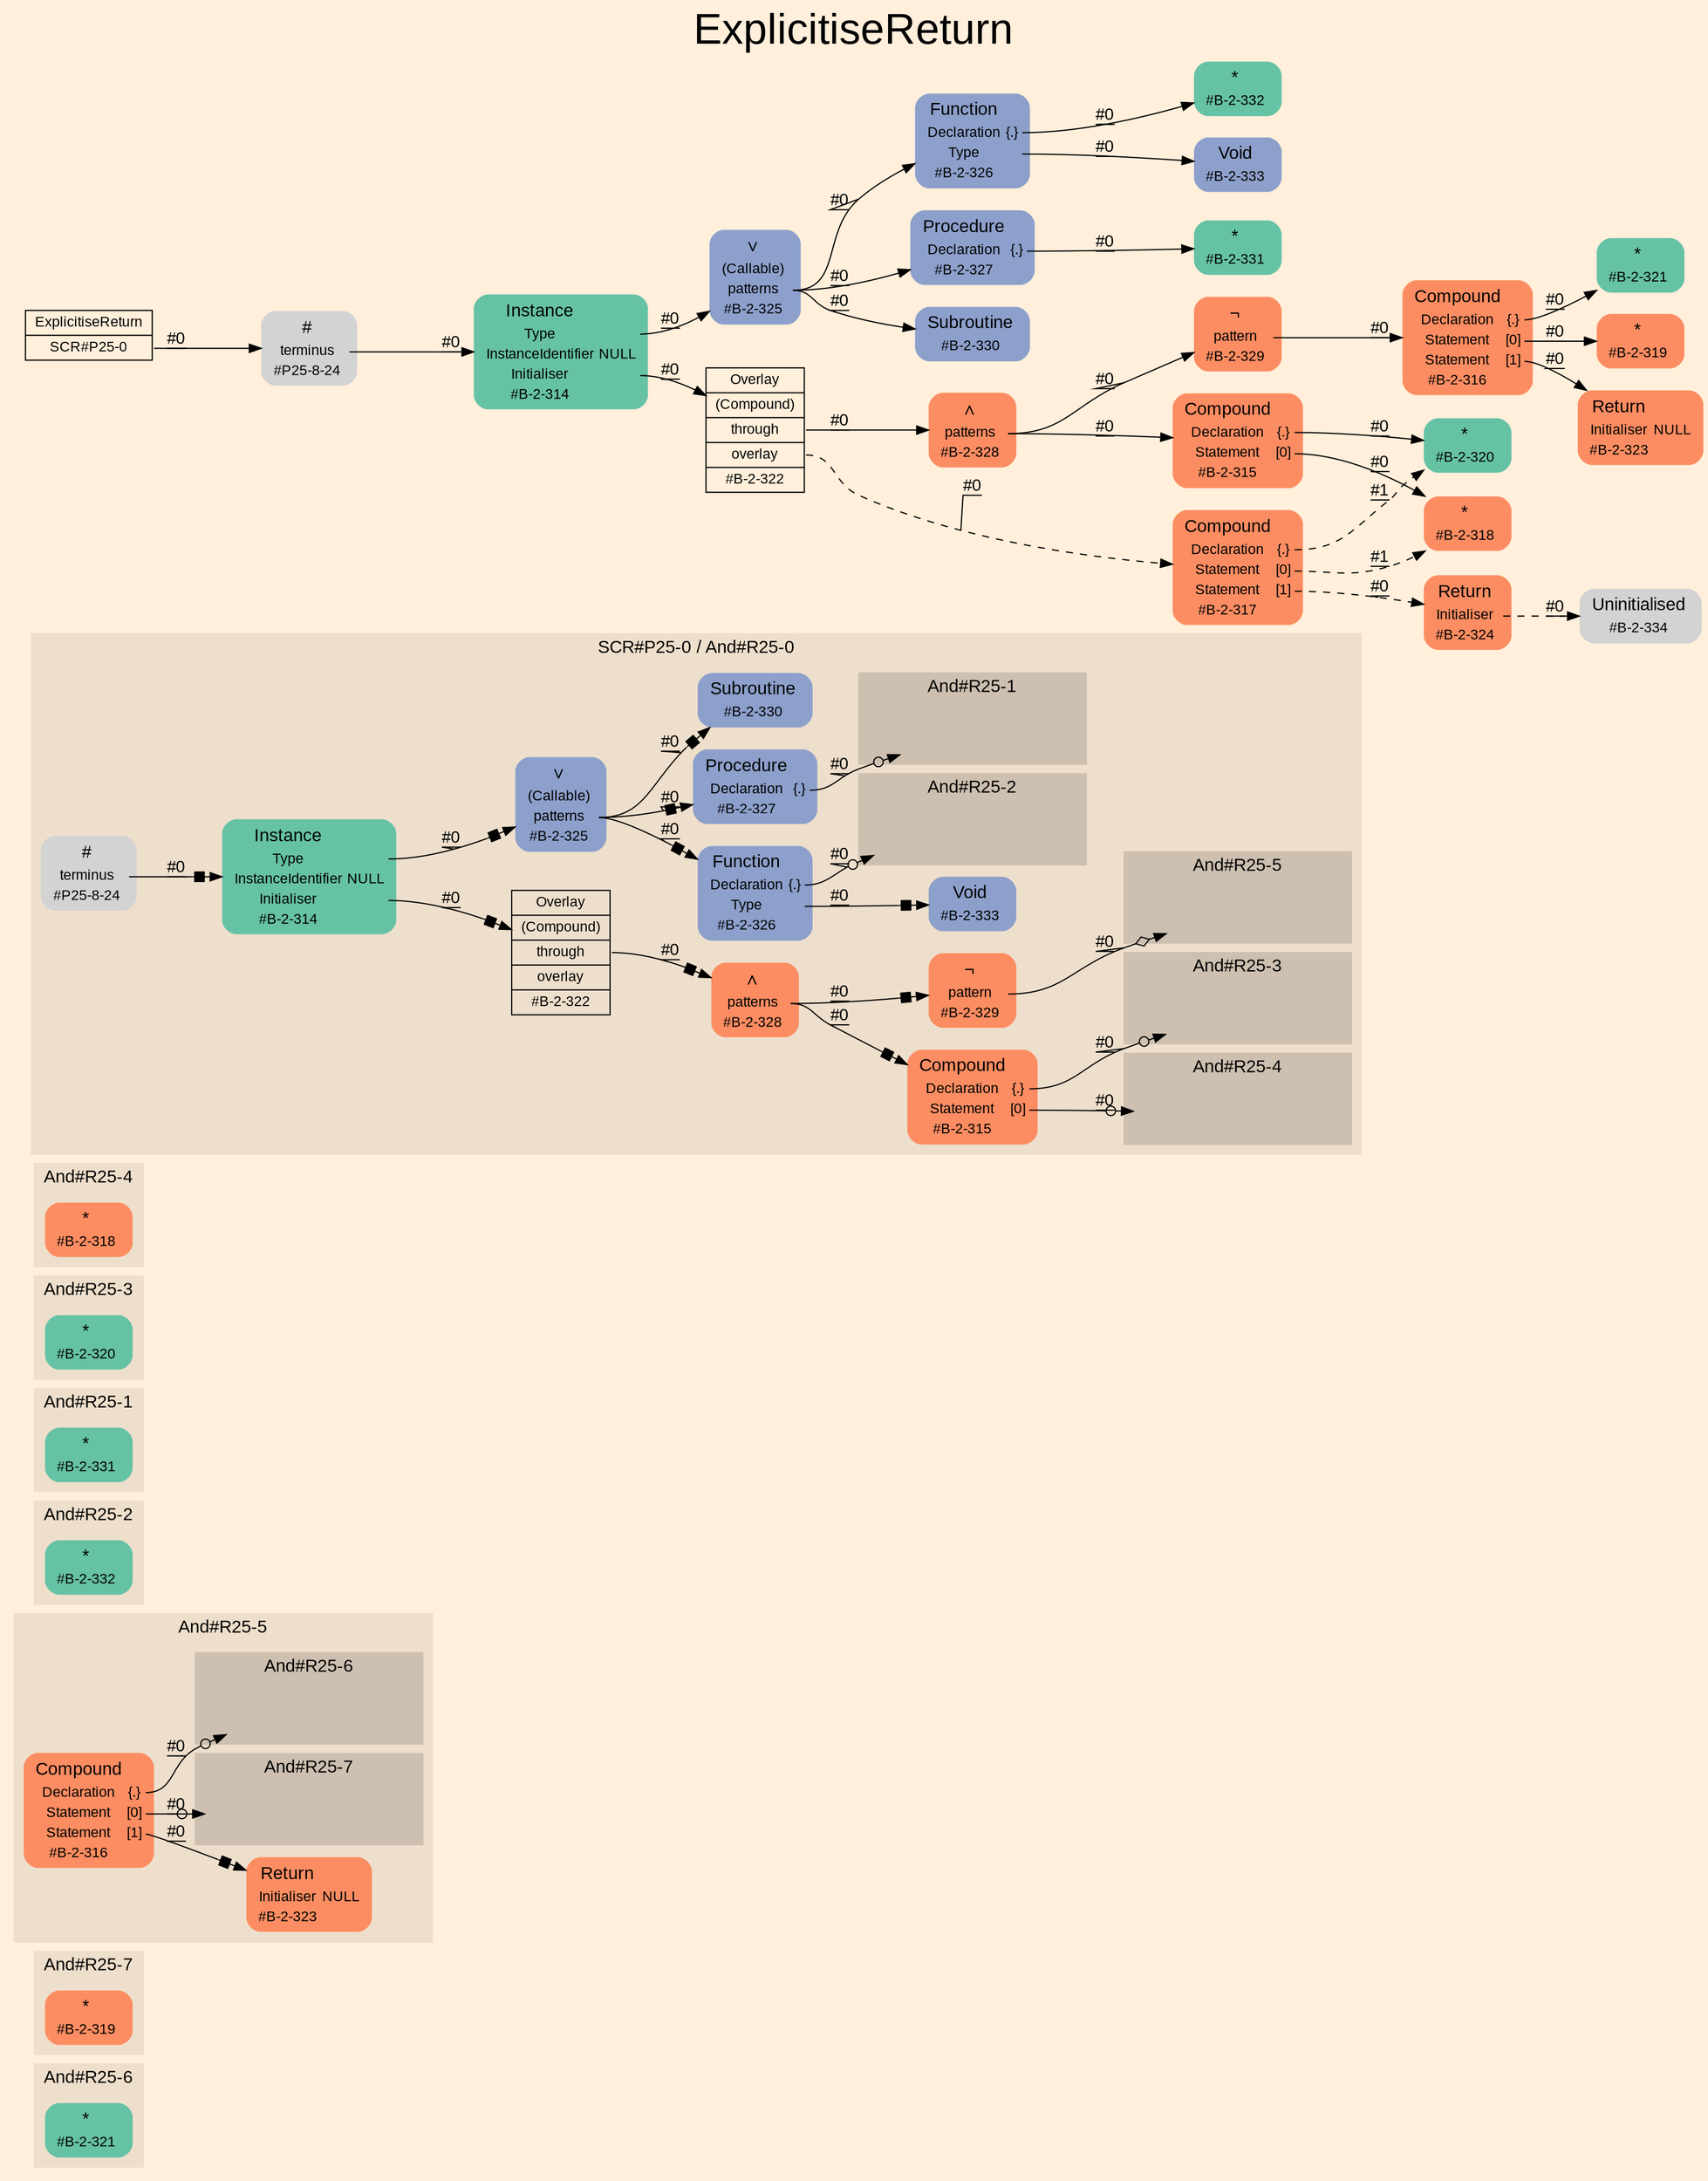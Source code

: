 digraph "ExplicitiseReturn" {
label = "ExplicitiseReturn"
labelloc = t
fontsize = "36"
graph [
    rankdir = "LR"
    ranksep = 0.3
    bgcolor = antiquewhite1
    color = black
    fontcolor = black
    fontname = "Arial"
];
node [
    fontname = "Arial"
];
edge [
    fontname = "Arial"
];

// -------------------- figure And#R25-6 --------------------
// -------- region And#R25-6 ----------
subgraph "clusterAnd#R25-6" {
    label = "And#R25-6"
    style = "filled"
    color = antiquewhite2
    fontsize = "15"
    // -------- block And#R25-6[#B-2-321] ----------
    "And#R25-6[#B-2-321]" [
        shape = "plaintext"
        fillcolor = "/set28/1"
        label = <<TABLE BORDER="0" CELLBORDER="0" CELLSPACING="0">
         <TR><TD><FONT POINT-SIZE="15.0">*</FONT></TD><TD></TD></TR>
         <TR><TD>#B-2-321</TD><TD PORT="port0"></TD></TR>
        </TABLE>>
        style = "rounded,filled"
        fontsize = "12"
    ];
    
}


// -------------------- figure And#R25-7 --------------------
// -------- region And#R25-7 ----------
subgraph "clusterAnd#R25-7" {
    label = "And#R25-7"
    style = "filled"
    color = antiquewhite2
    fontsize = "15"
    // -------- block And#R25-7[#B-2-319] ----------
    "And#R25-7[#B-2-319]" [
        shape = "plaintext"
        fillcolor = "/set28/2"
        label = <<TABLE BORDER="0" CELLBORDER="0" CELLSPACING="0">
         <TR><TD><FONT POINT-SIZE="15.0">*</FONT></TD><TD></TD></TR>
         <TR><TD>#B-2-319</TD><TD PORT="port0"></TD></TR>
        </TABLE>>
        style = "rounded,filled"
        fontsize = "12"
    ];
    
}


// -------------------- figure And#R25-5 --------------------
// -------- region And#R25-5 ----------
subgraph "clusterAnd#R25-5" {
    label = "And#R25-5"
    style = "filled"
    color = antiquewhite2
    fontsize = "15"
    // -------- block And#R25-5[#B-2-316] ----------
    "And#R25-5[#B-2-316]" [
        shape = "plaintext"
        fillcolor = "/set28/2"
        label = <<TABLE BORDER="0" CELLBORDER="0" CELLSPACING="0">
         <TR><TD><FONT POINT-SIZE="15.0">Compound</FONT></TD><TD></TD></TR>
         <TR><TD>Declaration</TD><TD PORT="port0">{.}</TD></TR>
         <TR><TD>Statement</TD><TD PORT="port1">[0]</TD></TR>
         <TR><TD>Statement</TD><TD PORT="port2">[1]</TD></TR>
         <TR><TD>#B-2-316</TD><TD PORT="port3"></TD></TR>
        </TABLE>>
        style = "rounded,filled"
        fontsize = "12"
    ];
    
    "And#R25-5[#B-2-316]":port0 -> "#0->And#R25-5[#B-2-321]" [
        arrowhead="normalnoneodot"
        label = "#0"
        decorate = true
        color = black
        fontcolor = black
    ];
    
    "And#R25-5[#B-2-316]":port1 -> "#0->And#R25-5[#B-2-319]" [
        arrowhead="normalnoneodot"
        label = "#0"
        decorate = true
        color = black
        fontcolor = black
    ];
    
    "And#R25-5[#B-2-316]":port2 -> "And#R25-5[#B-2-323]" [
        arrowhead="normalnonebox"
        label = "#0"
        decorate = true
        color = black
        fontcolor = black
    ];
    
    // -------- block And#R25-5[#B-2-323] ----------
    "And#R25-5[#B-2-323]" [
        shape = "plaintext"
        fillcolor = "/set28/2"
        label = <<TABLE BORDER="0" CELLBORDER="0" CELLSPACING="0">
         <TR><TD><FONT POINT-SIZE="15.0">Return</FONT></TD><TD></TD></TR>
         <TR><TD>Initialiser</TD><TD PORT="port0">NULL</TD></TR>
         <TR><TD>#B-2-323</TD><TD PORT="port1"></TD></TR>
        </TABLE>>
        style = "rounded,filled"
        fontsize = "12"
    ];
    
    // -------- region And#R25-5[And#R25-7] ----------
    subgraph "clusterAnd#R25-5[And#R25-7]" {
        label = "And#R25-7"
        style = "filled"
        color = antiquewhite3
        fontsize = "15"
        // -------- block #0->And#R25-5[#B-2-319] ----------
        "#0->And#R25-5[#B-2-319]" [
            shape = "none"
            style = "invisible"
        ];
        
    }
    
    // -------- region And#R25-5[And#R25-6] ----------
    subgraph "clusterAnd#R25-5[And#R25-6]" {
        label = "And#R25-6"
        style = "filled"
        color = antiquewhite3
        fontsize = "15"
        // -------- block #0->And#R25-5[#B-2-321] ----------
        "#0->And#R25-5[#B-2-321]" [
            shape = "none"
            style = "invisible"
        ];
        
    }
    
}


// -------------------- figure And#R25-2 --------------------
// -------- region And#R25-2 ----------
subgraph "clusterAnd#R25-2" {
    label = "And#R25-2"
    style = "filled"
    color = antiquewhite2
    fontsize = "15"
    // -------- block And#R25-2[#B-2-332] ----------
    "And#R25-2[#B-2-332]" [
        shape = "plaintext"
        fillcolor = "/set28/1"
        label = <<TABLE BORDER="0" CELLBORDER="0" CELLSPACING="0">
         <TR><TD><FONT POINT-SIZE="15.0">*</FONT></TD><TD></TD></TR>
         <TR><TD>#B-2-332</TD><TD PORT="port0"></TD></TR>
        </TABLE>>
        style = "rounded,filled"
        fontsize = "12"
    ];
    
}


// -------------------- figure And#R25-1 --------------------
// -------- region And#R25-1 ----------
subgraph "clusterAnd#R25-1" {
    label = "And#R25-1"
    style = "filled"
    color = antiquewhite2
    fontsize = "15"
    // -------- block And#R25-1[#B-2-331] ----------
    "And#R25-1[#B-2-331]" [
        shape = "plaintext"
        fillcolor = "/set28/1"
        label = <<TABLE BORDER="0" CELLBORDER="0" CELLSPACING="0">
         <TR><TD><FONT POINT-SIZE="15.0">*</FONT></TD><TD></TD></TR>
         <TR><TD>#B-2-331</TD><TD PORT="port0"></TD></TR>
        </TABLE>>
        style = "rounded,filled"
        fontsize = "12"
    ];
    
}


// -------------------- figure And#R25-3 --------------------
// -------- region And#R25-3 ----------
subgraph "clusterAnd#R25-3" {
    label = "And#R25-3"
    style = "filled"
    color = antiquewhite2
    fontsize = "15"
    // -------- block And#R25-3[#B-2-320] ----------
    "And#R25-3[#B-2-320]" [
        shape = "plaintext"
        fillcolor = "/set28/1"
        label = <<TABLE BORDER="0" CELLBORDER="0" CELLSPACING="0">
         <TR><TD><FONT POINT-SIZE="15.0">*</FONT></TD><TD></TD></TR>
         <TR><TD>#B-2-320</TD><TD PORT="port0"></TD></TR>
        </TABLE>>
        style = "rounded,filled"
        fontsize = "12"
    ];
    
}


// -------------------- figure And#R25-4 --------------------
// -------- region And#R25-4 ----------
subgraph "clusterAnd#R25-4" {
    label = "And#R25-4"
    style = "filled"
    color = antiquewhite2
    fontsize = "15"
    // -------- block And#R25-4[#B-2-318] ----------
    "And#R25-4[#B-2-318]" [
        shape = "plaintext"
        fillcolor = "/set28/2"
        label = <<TABLE BORDER="0" CELLBORDER="0" CELLSPACING="0">
         <TR><TD><FONT POINT-SIZE="15.0">*</FONT></TD><TD></TD></TR>
         <TR><TD>#B-2-318</TD><TD PORT="port0"></TD></TR>
        </TABLE>>
        style = "rounded,filled"
        fontsize = "12"
    ];
    
}


// -------------------- figure And#R25-0 --------------------
// -------- region And#R25-0 ----------
subgraph "clusterAnd#R25-0" {
    label = "SCR#P25-0 / And#R25-0"
    style = "filled"
    color = antiquewhite2
    fontsize = "15"
    // -------- block And#R25-0[#B-2-314] ----------
    "And#R25-0[#B-2-314]" [
        shape = "plaintext"
        fillcolor = "/set28/1"
        label = <<TABLE BORDER="0" CELLBORDER="0" CELLSPACING="0">
         <TR><TD><FONT POINT-SIZE="15.0">Instance</FONT></TD><TD></TD></TR>
         <TR><TD>Type</TD><TD PORT="port0"></TD></TR>
         <TR><TD>InstanceIdentifier</TD><TD PORT="port1">NULL</TD></TR>
         <TR><TD>Initialiser</TD><TD PORT="port2"></TD></TR>
         <TR><TD>#B-2-314</TD><TD PORT="port3"></TD></TR>
        </TABLE>>
        style = "rounded,filled"
        fontsize = "12"
    ];
    
    "And#R25-0[#B-2-314]":port0 -> "And#R25-0[#B-2-325]" [
        arrowhead="normalnonebox"
        label = "#0"
        decorate = true
        color = black
        fontcolor = black
    ];
    
    "And#R25-0[#B-2-314]":port2 -> "And#R25-0[#B-2-322]" [
        arrowhead="normalnonebox"
        label = "#0"
        decorate = true
        color = black
        fontcolor = black
    ];
    
    // -------- block And#R25-0[#B-2-315] ----------
    "And#R25-0[#B-2-315]" [
        shape = "plaintext"
        fillcolor = "/set28/2"
        label = <<TABLE BORDER="0" CELLBORDER="0" CELLSPACING="0">
         <TR><TD><FONT POINT-SIZE="15.0">Compound</FONT></TD><TD></TD></TR>
         <TR><TD>Declaration</TD><TD PORT="port0">{.}</TD></TR>
         <TR><TD>Statement</TD><TD PORT="port1">[0]</TD></TR>
         <TR><TD>#B-2-315</TD><TD PORT="port2"></TD></TR>
        </TABLE>>
        style = "rounded,filled"
        fontsize = "12"
    ];
    
    "And#R25-0[#B-2-315]":port0 -> "#0->And#R25-0[#B-2-320]" [
        arrowhead="normalnoneodot"
        label = "#0"
        decorate = true
        color = black
        fontcolor = black
    ];
    
    "And#R25-0[#B-2-315]":port1 -> "#0->And#R25-0[#B-2-318]" [
        arrowhead="normalnoneodot"
        label = "#0"
        decorate = true
        color = black
        fontcolor = black
    ];
    
    // -------- block And#R25-0[#B-2-322] ----------
    "And#R25-0[#B-2-322]" [
        shape = "record"
        fillcolor = antiquewhite2
        label = "<fixed> Overlay | <port0> (Compound) | <port1> through | <port2> overlay | <port3> #B-2-322"
        style = "filled"
        fontsize = "12"
        color = black
        fontcolor = black
    ];
    
    "And#R25-0[#B-2-322]":port1 -> "And#R25-0[#B-2-328]" [
        arrowhead="normalnonebox"
        label = "#0"
        decorate = true
        color = black
        fontcolor = black
    ];
    
    // -------- block And#R25-0[#B-2-325] ----------
    "And#R25-0[#B-2-325]" [
        shape = "plaintext"
        fillcolor = "/set28/3"
        label = <<TABLE BORDER="0" CELLBORDER="0" CELLSPACING="0">
         <TR><TD><FONT POINT-SIZE="15.0">∨</FONT></TD><TD></TD></TR>
         <TR><TD>(Callable)</TD><TD PORT="port0"></TD></TR>
         <TR><TD>patterns</TD><TD PORT="port1"></TD></TR>
         <TR><TD>#B-2-325</TD><TD PORT="port2"></TD></TR>
        </TABLE>>
        style = "rounded,filled"
        fontsize = "12"
    ];
    
    "And#R25-0[#B-2-325]":port1 -> "And#R25-0[#B-2-326]" [
        arrowhead="normalnonebox"
        label = "#0"
        decorate = true
        color = black
        fontcolor = black
    ];
    
    "And#R25-0[#B-2-325]":port1 -> "And#R25-0[#B-2-327]" [
        arrowhead="normalnonebox"
        label = "#0"
        decorate = true
        color = black
        fontcolor = black
    ];
    
    "And#R25-0[#B-2-325]":port1 -> "And#R25-0[#B-2-330]" [
        arrowhead="normalnonebox"
        label = "#0"
        decorate = true
        color = black
        fontcolor = black
    ];
    
    // -------- block And#R25-0[#B-2-326] ----------
    "And#R25-0[#B-2-326]" [
        shape = "plaintext"
        fillcolor = "/set28/3"
        label = <<TABLE BORDER="0" CELLBORDER="0" CELLSPACING="0">
         <TR><TD><FONT POINT-SIZE="15.0">Function</FONT></TD><TD></TD></TR>
         <TR><TD>Declaration</TD><TD PORT="port0">{.}</TD></TR>
         <TR><TD>Type</TD><TD PORT="port1"></TD></TR>
         <TR><TD>#B-2-326</TD><TD PORT="port2"></TD></TR>
        </TABLE>>
        style = "rounded,filled"
        fontsize = "12"
    ];
    
    "And#R25-0[#B-2-326]":port0 -> "#0->And#R25-0[#B-2-332]" [
        arrowhead="normalnoneodot"
        label = "#0"
        decorate = true
        color = black
        fontcolor = black
    ];
    
    "And#R25-0[#B-2-326]":port1 -> "And#R25-0[#B-2-333]" [
        arrowhead="normalnonebox"
        label = "#0"
        decorate = true
        color = black
        fontcolor = black
    ];
    
    // -------- block And#R25-0[#B-2-327] ----------
    "And#R25-0[#B-2-327]" [
        shape = "plaintext"
        fillcolor = "/set28/3"
        label = <<TABLE BORDER="0" CELLBORDER="0" CELLSPACING="0">
         <TR><TD><FONT POINT-SIZE="15.0">Procedure</FONT></TD><TD></TD></TR>
         <TR><TD>Declaration</TD><TD PORT="port0">{.}</TD></TR>
         <TR><TD>#B-2-327</TD><TD PORT="port1"></TD></TR>
        </TABLE>>
        style = "rounded,filled"
        fontsize = "12"
    ];
    
    "And#R25-0[#B-2-327]":port0 -> "#0->And#R25-0[#B-2-331]" [
        arrowhead="normalnoneodot"
        label = "#0"
        decorate = true
        color = black
        fontcolor = black
    ];
    
    // -------- block And#R25-0[#B-2-328] ----------
    "And#R25-0[#B-2-328]" [
        shape = "plaintext"
        fillcolor = "/set28/2"
        label = <<TABLE BORDER="0" CELLBORDER="0" CELLSPACING="0">
         <TR><TD><FONT POINT-SIZE="15.0">∧</FONT></TD><TD></TD></TR>
         <TR><TD>patterns</TD><TD PORT="port0"></TD></TR>
         <TR><TD>#B-2-328</TD><TD PORT="port1"></TD></TR>
        </TABLE>>
        style = "rounded,filled"
        fontsize = "12"
    ];
    
    "And#R25-0[#B-2-328]":port0 -> "And#R25-0[#B-2-315]" [
        arrowhead="normalnonebox"
        label = "#0"
        decorate = true
        color = black
        fontcolor = black
    ];
    
    "And#R25-0[#B-2-328]":port0 -> "And#R25-0[#B-2-329]" [
        arrowhead="normalnonebox"
        label = "#0"
        decorate = true
        color = black
        fontcolor = black
    ];
    
    // -------- block And#R25-0[#B-2-329] ----------
    "And#R25-0[#B-2-329]" [
        shape = "plaintext"
        fillcolor = "/set28/2"
        label = <<TABLE BORDER="0" CELLBORDER="0" CELLSPACING="0">
         <TR><TD><FONT POINT-SIZE="15.0">¬</FONT></TD><TD></TD></TR>
         <TR><TD>pattern</TD><TD PORT="port0"></TD></TR>
         <TR><TD>#B-2-329</TD><TD PORT="port1"></TD></TR>
        </TABLE>>
        style = "rounded,filled"
        fontsize = "12"
    ];
    
    "And#R25-0[#B-2-329]":port0 -> "#0->And#R25-0[#B-2-316]" [
        arrowhead="normalnoneodiamond"
        label = "#0"
        decorate = true
        color = black
        fontcolor = black
    ];
    
    // -------- block And#R25-0[#B-2-330] ----------
    "And#R25-0[#B-2-330]" [
        shape = "plaintext"
        fillcolor = "/set28/3"
        label = <<TABLE BORDER="0" CELLBORDER="0" CELLSPACING="0">
         <TR><TD><FONT POINT-SIZE="15.0">Subroutine</FONT></TD><TD></TD></TR>
         <TR><TD>#B-2-330</TD><TD PORT="port0"></TD></TR>
        </TABLE>>
        style = "rounded,filled"
        fontsize = "12"
    ];
    
    // -------- block And#R25-0[#B-2-333] ----------
    "And#R25-0[#B-2-333]" [
        shape = "plaintext"
        fillcolor = "/set28/3"
        label = <<TABLE BORDER="0" CELLBORDER="0" CELLSPACING="0">
         <TR><TD><FONT POINT-SIZE="15.0">Void</FONT></TD><TD></TD></TR>
         <TR><TD>#B-2-333</TD><TD PORT="port0"></TD></TR>
        </TABLE>>
        style = "rounded,filled"
        fontsize = "12"
    ];
    
    // -------- block And#R25-0[#P25-8-24] ----------
    "And#R25-0[#P25-8-24]" [
        shape = "plaintext"
        label = <<TABLE BORDER="0" CELLBORDER="0" CELLSPACING="0">
         <TR><TD><FONT POINT-SIZE="15.0">#</FONT></TD><TD></TD></TR>
         <TR><TD>terminus</TD><TD PORT="port0"></TD></TR>
         <TR><TD>#P25-8-24</TD><TD PORT="port1"></TD></TR>
        </TABLE>>
        style = "rounded,filled"
        fontsize = "12"
    ];
    
    "And#R25-0[#P25-8-24]":port0 -> "And#R25-0[#B-2-314]" [
        arrowhead="normalnonebox"
        label = "#0"
        decorate = true
        color = black
        fontcolor = black
    ];
    
    // -------- region And#R25-0[And#R25-5] ----------
    subgraph "clusterAnd#R25-0[And#R25-5]" {
        label = "And#R25-5"
        style = "filled"
        color = antiquewhite3
        fontsize = "15"
        // -------- block #0->And#R25-0[#B-2-316] ----------
        "#0->And#R25-0[#B-2-316]" [
            shape = "none"
            style = "invisible"
        ];
        
    }
    
    // -------- region And#R25-0[And#R25-4] ----------
    subgraph "clusterAnd#R25-0[And#R25-4]" {
        label = "And#R25-4"
        style = "filled"
        color = antiquewhite3
        fontsize = "15"
        // -------- block #0->And#R25-0[#B-2-318] ----------
        "#0->And#R25-0[#B-2-318]" [
            shape = "none"
            style = "invisible"
        ];
        
    }
    
    // -------- region And#R25-0[And#R25-3] ----------
    subgraph "clusterAnd#R25-0[And#R25-3]" {
        label = "And#R25-3"
        style = "filled"
        color = antiquewhite3
        fontsize = "15"
        // -------- block #0->And#R25-0[#B-2-320] ----------
        "#0->And#R25-0[#B-2-320]" [
            shape = "none"
            style = "invisible"
        ];
        
    }
    
    // -------- region And#R25-0[And#R25-1] ----------
    subgraph "clusterAnd#R25-0[And#R25-1]" {
        label = "And#R25-1"
        style = "filled"
        color = antiquewhite3
        fontsize = "15"
        // -------- block #0->And#R25-0[#B-2-331] ----------
        "#0->And#R25-0[#B-2-331]" [
            shape = "none"
            style = "invisible"
        ];
        
    }
    
    // -------- region And#R25-0[And#R25-2] ----------
    subgraph "clusterAnd#R25-0[And#R25-2]" {
        label = "And#R25-2"
        style = "filled"
        color = antiquewhite3
        fontsize = "15"
        // -------- block #0->And#R25-0[#B-2-332] ----------
        "#0->And#R25-0[#B-2-332]" [
            shape = "none"
            style = "invisible"
        ];
        
    }
    
}


// -------------------- transformation figure --------------------
// -------- block CR#P25-0 ----------
"CR#P25-0" [
    shape = "record"
    fillcolor = antiquewhite1
    label = "<fixed> ExplicitiseReturn | <port0> SCR#P25-0"
    style = "filled"
    fontsize = "12"
    color = black
    fontcolor = black
];

"CR#P25-0":port0 -> "#P25-8-24" [
    label = "#0"
    decorate = true
    color = black
    fontcolor = black
];

// -------- block #P25-8-24 ----------
"#P25-8-24" [
    shape = "plaintext"
    label = <<TABLE BORDER="0" CELLBORDER="0" CELLSPACING="0">
     <TR><TD><FONT POINT-SIZE="15.0">#</FONT></TD><TD></TD></TR>
     <TR><TD>terminus</TD><TD PORT="port0"></TD></TR>
     <TR><TD>#P25-8-24</TD><TD PORT="port1"></TD></TR>
    </TABLE>>
    style = "rounded,filled"
    fontsize = "12"
];

"#P25-8-24":port0 -> "#B-2-314" [
    label = "#0"
    decorate = true
    color = black
    fontcolor = black
];

// -------- block #B-2-314 ----------
"#B-2-314" [
    shape = "plaintext"
    fillcolor = "/set28/1"
    label = <<TABLE BORDER="0" CELLBORDER="0" CELLSPACING="0">
     <TR><TD><FONT POINT-SIZE="15.0">Instance</FONT></TD><TD></TD></TR>
     <TR><TD>Type</TD><TD PORT="port0"></TD></TR>
     <TR><TD>InstanceIdentifier</TD><TD PORT="port1">NULL</TD></TR>
     <TR><TD>Initialiser</TD><TD PORT="port2"></TD></TR>
     <TR><TD>#B-2-314</TD><TD PORT="port3"></TD></TR>
    </TABLE>>
    style = "rounded,filled"
    fontsize = "12"
];

"#B-2-314":port0 -> "#B-2-325" [
    label = "#0"
    decorate = true
    color = black
    fontcolor = black
];

"#B-2-314":port2 -> "#B-2-322" [
    label = "#0"
    decorate = true
    color = black
    fontcolor = black
];

// -------- block #B-2-325 ----------
"#B-2-325" [
    shape = "plaintext"
    fillcolor = "/set28/3"
    label = <<TABLE BORDER="0" CELLBORDER="0" CELLSPACING="0">
     <TR><TD><FONT POINT-SIZE="15.0">∨</FONT></TD><TD></TD></TR>
     <TR><TD>(Callable)</TD><TD PORT="port0"></TD></TR>
     <TR><TD>patterns</TD><TD PORT="port1"></TD></TR>
     <TR><TD>#B-2-325</TD><TD PORT="port2"></TD></TR>
    </TABLE>>
    style = "rounded,filled"
    fontsize = "12"
];

"#B-2-325":port1 -> "#B-2-326" [
    label = "#0"
    decorate = true
    color = black
    fontcolor = black
];

"#B-2-325":port1 -> "#B-2-327" [
    label = "#0"
    decorate = true
    color = black
    fontcolor = black
];

"#B-2-325":port1 -> "#B-2-330" [
    label = "#0"
    decorate = true
    color = black
    fontcolor = black
];

// -------- block #B-2-326 ----------
"#B-2-326" [
    shape = "plaintext"
    fillcolor = "/set28/3"
    label = <<TABLE BORDER="0" CELLBORDER="0" CELLSPACING="0">
     <TR><TD><FONT POINT-SIZE="15.0">Function</FONT></TD><TD></TD></TR>
     <TR><TD>Declaration</TD><TD PORT="port0">{.}</TD></TR>
     <TR><TD>Type</TD><TD PORT="port1"></TD></TR>
     <TR><TD>#B-2-326</TD><TD PORT="port2"></TD></TR>
    </TABLE>>
    style = "rounded,filled"
    fontsize = "12"
];

"#B-2-326":port0 -> "#B-2-332" [
    label = "#0"
    decorate = true
    color = black
    fontcolor = black
];

"#B-2-326":port1 -> "#B-2-333" [
    label = "#0"
    decorate = true
    color = black
    fontcolor = black
];

// -------- block #B-2-332 ----------
"#B-2-332" [
    shape = "plaintext"
    fillcolor = "/set28/1"
    label = <<TABLE BORDER="0" CELLBORDER="0" CELLSPACING="0">
     <TR><TD><FONT POINT-SIZE="15.0">*</FONT></TD><TD></TD></TR>
     <TR><TD>#B-2-332</TD><TD PORT="port0"></TD></TR>
    </TABLE>>
    style = "rounded,filled"
    fontsize = "12"
];

// -------- block #B-2-333 ----------
"#B-2-333" [
    shape = "plaintext"
    fillcolor = "/set28/3"
    label = <<TABLE BORDER="0" CELLBORDER="0" CELLSPACING="0">
     <TR><TD><FONT POINT-SIZE="15.0">Void</FONT></TD><TD></TD></TR>
     <TR><TD>#B-2-333</TD><TD PORT="port0"></TD></TR>
    </TABLE>>
    style = "rounded,filled"
    fontsize = "12"
];

// -------- block #B-2-327 ----------
"#B-2-327" [
    shape = "plaintext"
    fillcolor = "/set28/3"
    label = <<TABLE BORDER="0" CELLBORDER="0" CELLSPACING="0">
     <TR><TD><FONT POINT-SIZE="15.0">Procedure</FONT></TD><TD></TD></TR>
     <TR><TD>Declaration</TD><TD PORT="port0">{.}</TD></TR>
     <TR><TD>#B-2-327</TD><TD PORT="port1"></TD></TR>
    </TABLE>>
    style = "rounded,filled"
    fontsize = "12"
];

"#B-2-327":port0 -> "#B-2-331" [
    label = "#0"
    decorate = true
    color = black
    fontcolor = black
];

// -------- block #B-2-331 ----------
"#B-2-331" [
    shape = "plaintext"
    fillcolor = "/set28/1"
    label = <<TABLE BORDER="0" CELLBORDER="0" CELLSPACING="0">
     <TR><TD><FONT POINT-SIZE="15.0">*</FONT></TD><TD></TD></TR>
     <TR><TD>#B-2-331</TD><TD PORT="port0"></TD></TR>
    </TABLE>>
    style = "rounded,filled"
    fontsize = "12"
];

// -------- block #B-2-330 ----------
"#B-2-330" [
    shape = "plaintext"
    fillcolor = "/set28/3"
    label = <<TABLE BORDER="0" CELLBORDER="0" CELLSPACING="0">
     <TR><TD><FONT POINT-SIZE="15.0">Subroutine</FONT></TD><TD></TD></TR>
     <TR><TD>#B-2-330</TD><TD PORT="port0"></TD></TR>
    </TABLE>>
    style = "rounded,filled"
    fontsize = "12"
];

// -------- block #B-2-322 ----------
"#B-2-322" [
    shape = "record"
    fillcolor = antiquewhite1
    label = "<fixed> Overlay | <port0> (Compound) | <port1> through | <port2> overlay | <port3> #B-2-322"
    style = "filled"
    fontsize = "12"
    color = black
    fontcolor = black
];

"#B-2-322":port1 -> "#B-2-328" [
    label = "#0"
    decorate = true
    color = black
    fontcolor = black
];

"#B-2-322":port2 -> "#B-2-317" [
    style="dashed"
    label = "#0"
    decorate = true
    color = black
    fontcolor = black
];

// -------- block #B-2-328 ----------
"#B-2-328" [
    shape = "plaintext"
    fillcolor = "/set28/2"
    label = <<TABLE BORDER="0" CELLBORDER="0" CELLSPACING="0">
     <TR><TD><FONT POINT-SIZE="15.0">∧</FONT></TD><TD></TD></TR>
     <TR><TD>patterns</TD><TD PORT="port0"></TD></TR>
     <TR><TD>#B-2-328</TD><TD PORT="port1"></TD></TR>
    </TABLE>>
    style = "rounded,filled"
    fontsize = "12"
];

"#B-2-328":port0 -> "#B-2-315" [
    label = "#0"
    decorate = true
    color = black
    fontcolor = black
];

"#B-2-328":port0 -> "#B-2-329" [
    label = "#0"
    decorate = true
    color = black
    fontcolor = black
];

// -------- block #B-2-315 ----------
"#B-2-315" [
    shape = "plaintext"
    fillcolor = "/set28/2"
    label = <<TABLE BORDER="0" CELLBORDER="0" CELLSPACING="0">
     <TR><TD><FONT POINT-SIZE="15.0">Compound</FONT></TD><TD></TD></TR>
     <TR><TD>Declaration</TD><TD PORT="port0">{.}</TD></TR>
     <TR><TD>Statement</TD><TD PORT="port1">[0]</TD></TR>
     <TR><TD>#B-2-315</TD><TD PORT="port2"></TD></TR>
    </TABLE>>
    style = "rounded,filled"
    fontsize = "12"
];

"#B-2-315":port0 -> "#B-2-320" [
    label = "#0"
    decorate = true
    color = black
    fontcolor = black
];

"#B-2-315":port1 -> "#B-2-318" [
    label = "#0"
    decorate = true
    color = black
    fontcolor = black
];

// -------- block #B-2-320 ----------
"#B-2-320" [
    shape = "plaintext"
    fillcolor = "/set28/1"
    label = <<TABLE BORDER="0" CELLBORDER="0" CELLSPACING="0">
     <TR><TD><FONT POINT-SIZE="15.0">*</FONT></TD><TD></TD></TR>
     <TR><TD>#B-2-320</TD><TD PORT="port0"></TD></TR>
    </TABLE>>
    style = "rounded,filled"
    fontsize = "12"
];

// -------- block #B-2-318 ----------
"#B-2-318" [
    shape = "plaintext"
    fillcolor = "/set28/2"
    label = <<TABLE BORDER="0" CELLBORDER="0" CELLSPACING="0">
     <TR><TD><FONT POINT-SIZE="15.0">*</FONT></TD><TD></TD></TR>
     <TR><TD>#B-2-318</TD><TD PORT="port0"></TD></TR>
    </TABLE>>
    style = "rounded,filled"
    fontsize = "12"
];

// -------- block #B-2-329 ----------
"#B-2-329" [
    shape = "plaintext"
    fillcolor = "/set28/2"
    label = <<TABLE BORDER="0" CELLBORDER="0" CELLSPACING="0">
     <TR><TD><FONT POINT-SIZE="15.0">¬</FONT></TD><TD></TD></TR>
     <TR><TD>pattern</TD><TD PORT="port0"></TD></TR>
     <TR><TD>#B-2-329</TD><TD PORT="port1"></TD></TR>
    </TABLE>>
    style = "rounded,filled"
    fontsize = "12"
];

"#B-2-329":port0 -> "#B-2-316" [
    label = "#0"
    decorate = true
    color = black
    fontcolor = black
];

// -------- block #B-2-316 ----------
"#B-2-316" [
    shape = "plaintext"
    fillcolor = "/set28/2"
    label = <<TABLE BORDER="0" CELLBORDER="0" CELLSPACING="0">
     <TR><TD><FONT POINT-SIZE="15.0">Compound</FONT></TD><TD></TD></TR>
     <TR><TD>Declaration</TD><TD PORT="port0">{.}</TD></TR>
     <TR><TD>Statement</TD><TD PORT="port1">[0]</TD></TR>
     <TR><TD>Statement</TD><TD PORT="port2">[1]</TD></TR>
     <TR><TD>#B-2-316</TD><TD PORT="port3"></TD></TR>
    </TABLE>>
    style = "rounded,filled"
    fontsize = "12"
];

"#B-2-316":port0 -> "#B-2-321" [
    label = "#0"
    decorate = true
    color = black
    fontcolor = black
];

"#B-2-316":port1 -> "#B-2-319" [
    label = "#0"
    decorate = true
    color = black
    fontcolor = black
];

"#B-2-316":port2 -> "#B-2-323" [
    label = "#0"
    decorate = true
    color = black
    fontcolor = black
];

// -------- block #B-2-321 ----------
"#B-2-321" [
    shape = "plaintext"
    fillcolor = "/set28/1"
    label = <<TABLE BORDER="0" CELLBORDER="0" CELLSPACING="0">
     <TR><TD><FONT POINT-SIZE="15.0">*</FONT></TD><TD></TD></TR>
     <TR><TD>#B-2-321</TD><TD PORT="port0"></TD></TR>
    </TABLE>>
    style = "rounded,filled"
    fontsize = "12"
];

// -------- block #B-2-319 ----------
"#B-2-319" [
    shape = "plaintext"
    fillcolor = "/set28/2"
    label = <<TABLE BORDER="0" CELLBORDER="0" CELLSPACING="0">
     <TR><TD><FONT POINT-SIZE="15.0">*</FONT></TD><TD></TD></TR>
     <TR><TD>#B-2-319</TD><TD PORT="port0"></TD></TR>
    </TABLE>>
    style = "rounded,filled"
    fontsize = "12"
];

// -------- block #B-2-323 ----------
"#B-2-323" [
    shape = "plaintext"
    fillcolor = "/set28/2"
    label = <<TABLE BORDER="0" CELLBORDER="0" CELLSPACING="0">
     <TR><TD><FONT POINT-SIZE="15.0">Return</FONT></TD><TD></TD></TR>
     <TR><TD>Initialiser</TD><TD PORT="port0">NULL</TD></TR>
     <TR><TD>#B-2-323</TD><TD PORT="port1"></TD></TR>
    </TABLE>>
    style = "rounded,filled"
    fontsize = "12"
];

// -------- block #B-2-317 ----------
"#B-2-317" [
    shape = "plaintext"
    fillcolor = "/set28/2"
    label = <<TABLE BORDER="0" CELLBORDER="0" CELLSPACING="0">
     <TR><TD><FONT POINT-SIZE="15.0">Compound</FONT></TD><TD></TD></TR>
     <TR><TD>Declaration</TD><TD PORT="port0">{.}</TD></TR>
     <TR><TD>Statement</TD><TD PORT="port1">[0]</TD></TR>
     <TR><TD>Statement</TD><TD PORT="port2">[1]</TD></TR>
     <TR><TD>#B-2-317</TD><TD PORT="port3"></TD></TR>
    </TABLE>>
    style = "rounded,filled"
    fontsize = "12"
];

"#B-2-317":port0 -> "#B-2-320" [
    style="dashed"
    label = "#1"
    decorate = true
    color = black
    fontcolor = black
];

"#B-2-317":port1 -> "#B-2-318" [
    style="dashed"
    label = "#1"
    decorate = true
    color = black
    fontcolor = black
];

"#B-2-317":port2 -> "#B-2-324" [
    style="dashed"
    label = "#0"
    decorate = true
    color = black
    fontcolor = black
];

// -------- block #B-2-324 ----------
"#B-2-324" [
    shape = "plaintext"
    fillcolor = "/set28/2"
    label = <<TABLE BORDER="0" CELLBORDER="0" CELLSPACING="0">
     <TR><TD><FONT POINT-SIZE="15.0">Return</FONT></TD><TD></TD></TR>
     <TR><TD>Initialiser</TD><TD PORT="port0"></TD></TR>
     <TR><TD>#B-2-324</TD><TD PORT="port1"></TD></TR>
    </TABLE>>
    style = "rounded,filled"
    fontsize = "12"
];

"#B-2-324":port0 -> "#B-2-334" [
    style="dashed"
    label = "#0"
    decorate = true
    color = black
    fontcolor = black
];

// -------- block #B-2-334 ----------
"#B-2-334" [
    shape = "plaintext"
    label = <<TABLE BORDER="0" CELLBORDER="0" CELLSPACING="0">
     <TR><TD><FONT POINT-SIZE="15.0">Uninitialised</FONT></TD><TD></TD></TR>
     <TR><TD>#B-2-334</TD><TD PORT="port0"></TD></TR>
    </TABLE>>
    style = "rounded,filled"
    fontsize = "12"
];


}
